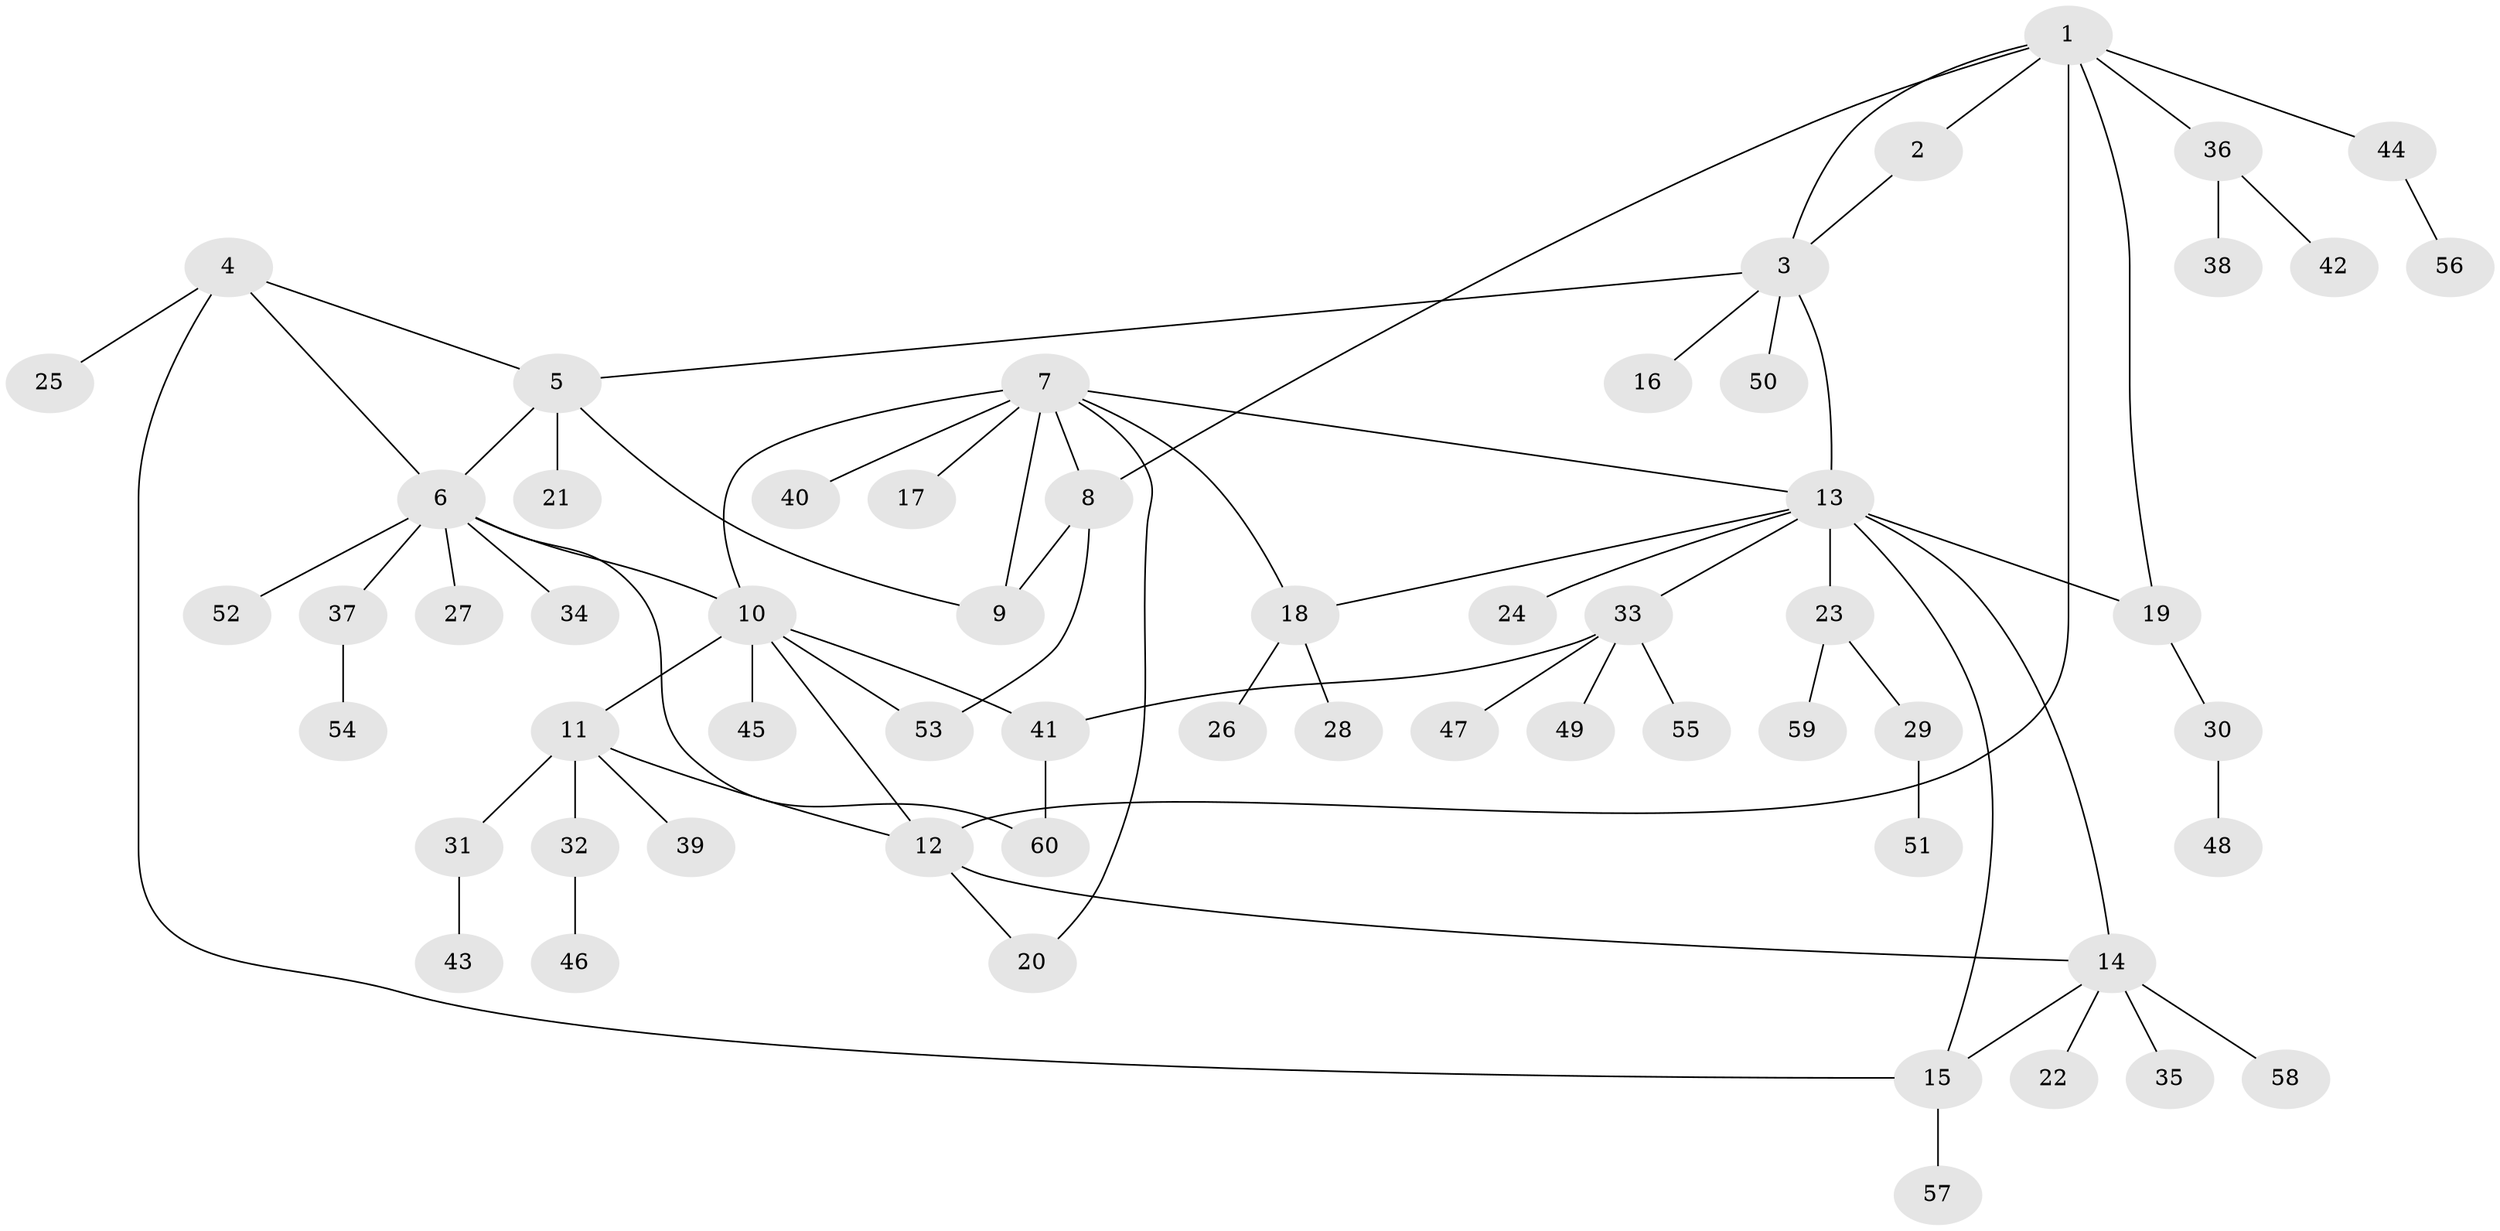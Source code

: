 // Generated by graph-tools (version 1.1) at 2025/55/03/09/25 04:55:12]
// undirected, 60 vertices, 76 edges
graph export_dot {
graph [start="1"]
  node [color=gray90,style=filled];
  1;
  2;
  3;
  4;
  5;
  6;
  7;
  8;
  9;
  10;
  11;
  12;
  13;
  14;
  15;
  16;
  17;
  18;
  19;
  20;
  21;
  22;
  23;
  24;
  25;
  26;
  27;
  28;
  29;
  30;
  31;
  32;
  33;
  34;
  35;
  36;
  37;
  38;
  39;
  40;
  41;
  42;
  43;
  44;
  45;
  46;
  47;
  48;
  49;
  50;
  51;
  52;
  53;
  54;
  55;
  56;
  57;
  58;
  59;
  60;
  1 -- 2;
  1 -- 3;
  1 -- 8;
  1 -- 12;
  1 -- 19;
  1 -- 36;
  1 -- 44;
  2 -- 3;
  3 -- 5;
  3 -- 13;
  3 -- 16;
  3 -- 50;
  4 -- 5;
  4 -- 6;
  4 -- 15;
  4 -- 25;
  5 -- 6;
  5 -- 9;
  5 -- 21;
  6 -- 10;
  6 -- 27;
  6 -- 34;
  6 -- 37;
  6 -- 52;
  6 -- 60;
  7 -- 8;
  7 -- 9;
  7 -- 10;
  7 -- 13;
  7 -- 17;
  7 -- 18;
  7 -- 20;
  7 -- 40;
  8 -- 9;
  8 -- 53;
  10 -- 11;
  10 -- 12;
  10 -- 41;
  10 -- 45;
  10 -- 53;
  11 -- 12;
  11 -- 31;
  11 -- 32;
  11 -- 39;
  12 -- 14;
  12 -- 20;
  13 -- 14;
  13 -- 15;
  13 -- 18;
  13 -- 19;
  13 -- 23;
  13 -- 24;
  13 -- 33;
  14 -- 15;
  14 -- 22;
  14 -- 35;
  14 -- 58;
  15 -- 57;
  18 -- 26;
  18 -- 28;
  19 -- 30;
  23 -- 29;
  23 -- 59;
  29 -- 51;
  30 -- 48;
  31 -- 43;
  32 -- 46;
  33 -- 41;
  33 -- 47;
  33 -- 49;
  33 -- 55;
  36 -- 38;
  36 -- 42;
  37 -- 54;
  41 -- 60;
  44 -- 56;
}
